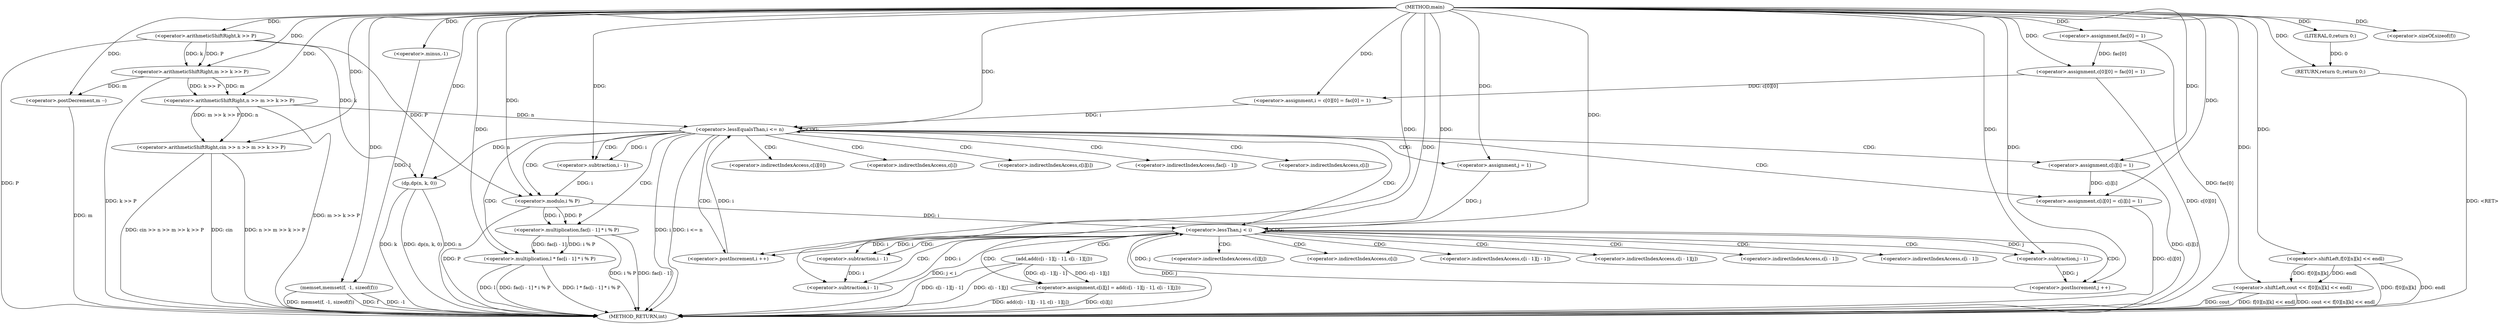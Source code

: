 digraph "main" {  
"1000288" [label = "(METHOD,main)" ]
"1000402" [label = "(METHOD_RETURN,int)" ]
"1000290" [label = "(<operator>.arithmeticShiftRight,cin >> n >> m >> k >> P)" ]
"1000299" [label = "(<operator>.postDecrement,m --)" ]
"1000379" [label = "(memset,memset(f, -1, sizeof(f)))" ]
"1000385" [label = "(dp,dp(n, k, 0))" ]
"1000389" [label = "(<operator>.shiftLeft,cout << f[0][n][k] << endl)" ]
"1000400" [label = "(RETURN,return 0;,return 0;)" ]
"1000303" [label = "(<operator>.assignment,i = c[0][0] = fac[0] = 1)" ]
"1000316" [label = "(<operator>.lessEqualsThan,i <= n)" ]
"1000319" [label = "(<operator>.postIncrement,i ++)" ]
"1000401" [label = "(LITERAL,0,return 0;)" ]
"1000292" [label = "(<operator>.arithmeticShiftRight,n >> m >> k >> P)" ]
"1000322" [label = "(<operator>.assignment,c[i][0] = c[i][i] = 1)" ]
"1000335" [label = "(<operator>.multiplication,l * fac[i - 1] * i % P)" ]
"1000381" [label = "(<operator>.minus,-1)" ]
"1000383" [label = "(<operator>.sizeOf,sizeof(f))" ]
"1000391" [label = "(<operator>.shiftLeft,f[0][n][k] << endl)" ]
"1000294" [label = "(<operator>.arithmeticShiftRight,m >> k >> P)" ]
"1000305" [label = "(<operator>.assignment,c[0][0] = fac[0] = 1)" ]
"1000348" [label = "(<operator>.assignment,j = 1)" ]
"1000351" [label = "(<operator>.lessThan,j < i)" ]
"1000354" [label = "(<operator>.postIncrement,j ++)" ]
"1000356" [label = "(<operator>.assignment,c[i][j] = add(c[i - 1][j - 1], c[i - 1][j]))" ]
"1000296" [label = "(<operator>.arithmeticShiftRight,k >> P)" ]
"1000311" [label = "(<operator>.assignment,fac[0] = 1)" ]
"1000328" [label = "(<operator>.assignment,c[i][i] = 1)" ]
"1000337" [label = "(<operator>.multiplication,fac[i - 1] * i % P)" ]
"1000343" [label = "(<operator>.modulo,i % P)" ]
"1000362" [label = "(add,add(c[i - 1][j - 1], c[i - 1][j]))" ]
"1000340" [label = "(<operator>.subtraction,i - 1)" ]
"1000369" [label = "(<operator>.subtraction,j - 1)" ]
"1000366" [label = "(<operator>.subtraction,i - 1)" ]
"1000375" [label = "(<operator>.subtraction,i - 1)" ]
"1000323" [label = "(<operator>.indirectIndexAccess,c[i][0])" ]
"1000324" [label = "(<operator>.indirectIndexAccess,c[i])" ]
"1000329" [label = "(<operator>.indirectIndexAccess,c[i][i])" ]
"1000338" [label = "(<operator>.indirectIndexAccess,fac[i - 1])" ]
"1000357" [label = "(<operator>.indirectIndexAccess,c[i][j])" ]
"1000330" [label = "(<operator>.indirectIndexAccess,c[i])" ]
"1000358" [label = "(<operator>.indirectIndexAccess,c[i])" ]
"1000363" [label = "(<operator>.indirectIndexAccess,c[i - 1][j - 1])" ]
"1000372" [label = "(<operator>.indirectIndexAccess,c[i - 1][j])" ]
"1000364" [label = "(<operator>.indirectIndexAccess,c[i - 1])" ]
"1000373" [label = "(<operator>.indirectIndexAccess,c[i - 1])" ]
  "1000400" -> "1000402"  [ label = "DDG: <RET>"] 
  "1000296" -> "1000402"  [ label = "DDG: P"] 
  "1000294" -> "1000402"  [ label = "DDG: k >> P"] 
  "1000292" -> "1000402"  [ label = "DDG: m >> k >> P"] 
  "1000290" -> "1000402"  [ label = "DDG: n >> m >> k >> P"] 
  "1000290" -> "1000402"  [ label = "DDG: cin >> n >> m >> k >> P"] 
  "1000299" -> "1000402"  [ label = "DDG: m"] 
  "1000305" -> "1000402"  [ label = "DDG: c[0][0]"] 
  "1000311" -> "1000402"  [ label = "DDG: fac[0]"] 
  "1000316" -> "1000402"  [ label = "DDG: i"] 
  "1000316" -> "1000402"  [ label = "DDG: i <= n"] 
  "1000379" -> "1000402"  [ label = "DDG: f"] 
  "1000379" -> "1000402"  [ label = "DDG: -1"] 
  "1000379" -> "1000402"  [ label = "DDG: memset(f, -1, sizeof(f))"] 
  "1000385" -> "1000402"  [ label = "DDG: n"] 
  "1000385" -> "1000402"  [ label = "DDG: k"] 
  "1000385" -> "1000402"  [ label = "DDG: dp(n, k, 0)"] 
  "1000391" -> "1000402"  [ label = "DDG: f[0][n][k]"] 
  "1000389" -> "1000402"  [ label = "DDG: f[0][n][k] << endl"] 
  "1000389" -> "1000402"  [ label = "DDG: cout << f[0][n][k] << endl"] 
  "1000322" -> "1000402"  [ label = "DDG: c[i][0]"] 
  "1000328" -> "1000402"  [ label = "DDG: c[i][i]"] 
  "1000337" -> "1000402"  [ label = "DDG: fac[i - 1]"] 
  "1000343" -> "1000402"  [ label = "DDG: P"] 
  "1000337" -> "1000402"  [ label = "DDG: i % P"] 
  "1000335" -> "1000402"  [ label = "DDG: fac[i - 1] * i % P"] 
  "1000335" -> "1000402"  [ label = "DDG: l * fac[i - 1] * i % P"] 
  "1000351" -> "1000402"  [ label = "DDG: j"] 
  "1000351" -> "1000402"  [ label = "DDG: j < i"] 
  "1000356" -> "1000402"  [ label = "DDG: c[i][j]"] 
  "1000362" -> "1000402"  [ label = "DDG: c[i - 1][j - 1]"] 
  "1000362" -> "1000402"  [ label = "DDG: c[i - 1][j]"] 
  "1000356" -> "1000402"  [ label = "DDG: add(c[i - 1][j - 1], c[i - 1][j])"] 
  "1000389" -> "1000402"  [ label = "DDG: cout"] 
  "1000290" -> "1000402"  [ label = "DDG: cin"] 
  "1000391" -> "1000402"  [ label = "DDG: endl"] 
  "1000335" -> "1000402"  [ label = "DDG: l"] 
  "1000401" -> "1000400"  [ label = "DDG: 0"] 
  "1000288" -> "1000400"  [ label = "DDG: "] 
  "1000288" -> "1000290"  [ label = "DDG: "] 
  "1000292" -> "1000290"  [ label = "DDG: m >> k >> P"] 
  "1000292" -> "1000290"  [ label = "DDG: n"] 
  "1000294" -> "1000299"  [ label = "DDG: m"] 
  "1000288" -> "1000299"  [ label = "DDG: "] 
  "1000288" -> "1000379"  [ label = "DDG: "] 
  "1000381" -> "1000379"  [ label = "DDG: 1"] 
  "1000316" -> "1000385"  [ label = "DDG: n"] 
  "1000288" -> "1000385"  [ label = "DDG: "] 
  "1000296" -> "1000385"  [ label = "DDG: k"] 
  "1000288" -> "1000389"  [ label = "DDG: "] 
  "1000391" -> "1000389"  [ label = "DDG: f[0][n][k]"] 
  "1000391" -> "1000389"  [ label = "DDG: endl"] 
  "1000288" -> "1000401"  [ label = "DDG: "] 
  "1000288" -> "1000292"  [ label = "DDG: "] 
  "1000294" -> "1000292"  [ label = "DDG: m"] 
  "1000294" -> "1000292"  [ label = "DDG: k >> P"] 
  "1000288" -> "1000303"  [ label = "DDG: "] 
  "1000305" -> "1000303"  [ label = "DDG: c[0][0]"] 
  "1000303" -> "1000316"  [ label = "DDG: i"] 
  "1000319" -> "1000316"  [ label = "DDG: i"] 
  "1000288" -> "1000316"  [ label = "DDG: "] 
  "1000292" -> "1000316"  [ label = "DDG: n"] 
  "1000351" -> "1000319"  [ label = "DDG: i"] 
  "1000288" -> "1000319"  [ label = "DDG: "] 
  "1000288" -> "1000381"  [ label = "DDG: "] 
  "1000288" -> "1000383"  [ label = "DDG: "] 
  "1000288" -> "1000391"  [ label = "DDG: "] 
  "1000288" -> "1000294"  [ label = "DDG: "] 
  "1000296" -> "1000294"  [ label = "DDG: k"] 
  "1000296" -> "1000294"  [ label = "DDG: P"] 
  "1000311" -> "1000305"  [ label = "DDG: fac[0]"] 
  "1000288" -> "1000305"  [ label = "DDG: "] 
  "1000328" -> "1000322"  [ label = "DDG: c[i][i]"] 
  "1000288" -> "1000322"  [ label = "DDG: "] 
  "1000288" -> "1000335"  [ label = "DDG: "] 
  "1000337" -> "1000335"  [ label = "DDG: fac[i - 1]"] 
  "1000337" -> "1000335"  [ label = "DDG: i % P"] 
  "1000288" -> "1000348"  [ label = "DDG: "] 
  "1000362" -> "1000356"  [ label = "DDG: c[i - 1][j - 1]"] 
  "1000362" -> "1000356"  [ label = "DDG: c[i - 1][j]"] 
  "1000288" -> "1000296"  [ label = "DDG: "] 
  "1000288" -> "1000311"  [ label = "DDG: "] 
  "1000288" -> "1000328"  [ label = "DDG: "] 
  "1000343" -> "1000337"  [ label = "DDG: P"] 
  "1000343" -> "1000337"  [ label = "DDG: i"] 
  "1000348" -> "1000351"  [ label = "DDG: j"] 
  "1000354" -> "1000351"  [ label = "DDG: j"] 
  "1000288" -> "1000351"  [ label = "DDG: "] 
  "1000343" -> "1000351"  [ label = "DDG: i"] 
  "1000375" -> "1000351"  [ label = "DDG: i"] 
  "1000369" -> "1000354"  [ label = "DDG: j"] 
  "1000288" -> "1000354"  [ label = "DDG: "] 
  "1000340" -> "1000343"  [ label = "DDG: i"] 
  "1000288" -> "1000343"  [ label = "DDG: "] 
  "1000296" -> "1000343"  [ label = "DDG: P"] 
  "1000316" -> "1000340"  [ label = "DDG: i"] 
  "1000288" -> "1000340"  [ label = "DDG: "] 
  "1000351" -> "1000369"  [ label = "DDG: j"] 
  "1000288" -> "1000369"  [ label = "DDG: "] 
  "1000351" -> "1000366"  [ label = "DDG: i"] 
  "1000288" -> "1000366"  [ label = "DDG: "] 
  "1000366" -> "1000375"  [ label = "DDG: i"] 
  "1000288" -> "1000375"  [ label = "DDG: "] 
  "1000316" -> "1000340"  [ label = "CDG: "] 
  "1000316" -> "1000323"  [ label = "CDG: "] 
  "1000316" -> "1000337"  [ label = "CDG: "] 
  "1000316" -> "1000324"  [ label = "CDG: "] 
  "1000316" -> "1000338"  [ label = "CDG: "] 
  "1000316" -> "1000328"  [ label = "CDG: "] 
  "1000316" -> "1000351"  [ label = "CDG: "] 
  "1000316" -> "1000335"  [ label = "CDG: "] 
  "1000316" -> "1000319"  [ label = "CDG: "] 
  "1000316" -> "1000330"  [ label = "CDG: "] 
  "1000316" -> "1000316"  [ label = "CDG: "] 
  "1000316" -> "1000329"  [ label = "CDG: "] 
  "1000316" -> "1000343"  [ label = "CDG: "] 
  "1000316" -> "1000348"  [ label = "CDG: "] 
  "1000316" -> "1000322"  [ label = "CDG: "] 
  "1000351" -> "1000362"  [ label = "CDG: "] 
  "1000351" -> "1000354"  [ label = "CDG: "] 
  "1000351" -> "1000356"  [ label = "CDG: "] 
  "1000351" -> "1000373"  [ label = "CDG: "] 
  "1000351" -> "1000351"  [ label = "CDG: "] 
  "1000351" -> "1000375"  [ label = "CDG: "] 
  "1000351" -> "1000366"  [ label = "CDG: "] 
  "1000351" -> "1000357"  [ label = "CDG: "] 
  "1000351" -> "1000363"  [ label = "CDG: "] 
  "1000351" -> "1000358"  [ label = "CDG: "] 
  "1000351" -> "1000372"  [ label = "CDG: "] 
  "1000351" -> "1000369"  [ label = "CDG: "] 
  "1000351" -> "1000364"  [ label = "CDG: "] 
}

